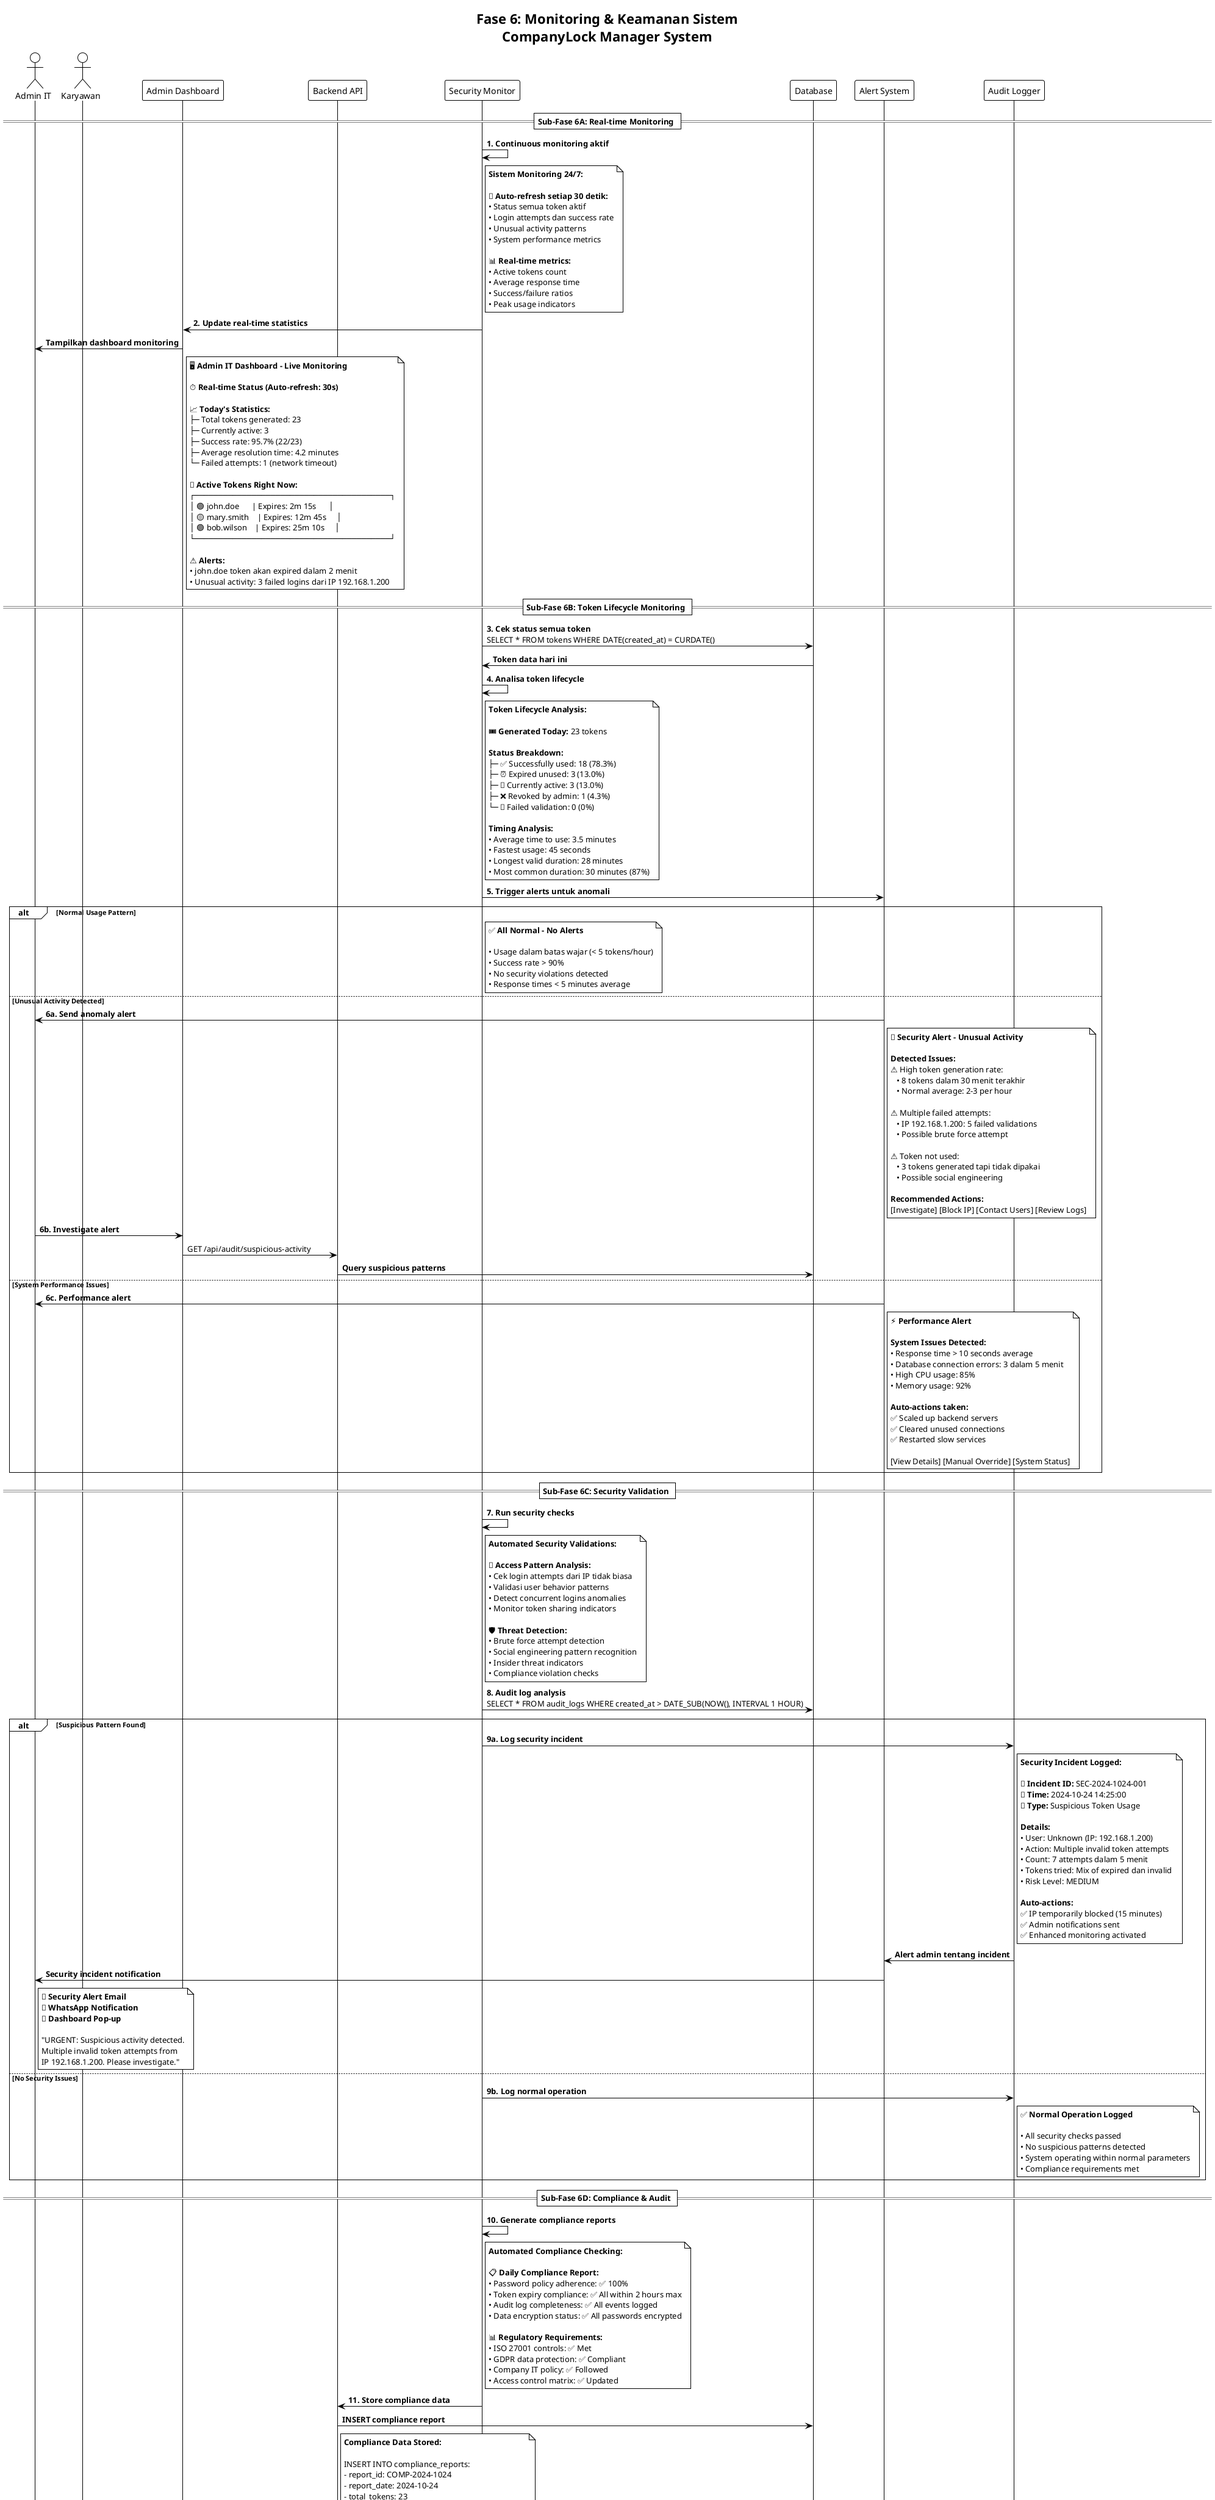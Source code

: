 @startuml Sequence_Fase6_MonitoringKeamanan
!theme plain

title Fase 6: Monitoring & Keamanan Sistem\nCompanyLock Manager System

actor "Admin IT" as Admin
actor "Karyawan" as Employee  
participant "Admin Dashboard" as Dashboard
participant "Backend API" as Backend
participant "Security Monitor" as Security
participant "Database" as DB
participant "Alert System" as Alerts
participant "Audit Logger" as AuditLog

== Sub-Fase 6A: Real-time Monitoring ==

Security -> Security : **1. Continuous monitoring aktif**
note right of Security
  **Sistem Monitoring 24/7:**
  
  🔄 **Auto-refresh setiap 30 detik:**
  • Status semua token aktif
  • Login attempts dan success rate
  • Unusual activity patterns
  • System performance metrics
  
  📊 **Real-time metrics:**
  • Active tokens count
  • Average response time  
  • Success/failure ratios
  • Peak usage indicators
end note

Security -> Dashboard : **2. Update real-time statistics**
Dashboard -> Admin : **Tampilkan dashboard monitoring**
note right of Dashboard
  🖥️ **Admin IT Dashboard - Live Monitoring**
  
  ⏱️ **Real-time Status (Auto-refresh: 30s)**
  
  📈 **Today's Statistics:**
  ├─ Total tokens generated: 23
  ├─ Currently active: 3  
  ├─ Success rate: 95.7% (22/23)
  ├─ Average resolution time: 4.2 minutes
  └─ Failed attempts: 1 (network timeout)
  
  🎯 **Active Tokens Right Now:**
  ┌─────────────────────────────────────────┐
  │ 🟢 john.doe      | Expires: 2m 15s      │
  │ 🟡 mary.smith    | Expires: 12m 45s     │  
  │ 🟢 bob.wilson    | Expires: 25m 10s     │
  └─────────────────────────────────────────┘
  
  ⚠️ **Alerts:** 
  • john.doe token akan expired dalam 2 menit
  • Unusual activity: 3 failed logins dari IP 192.168.1.200
end note

== Sub-Fase 6B: Token Lifecycle Monitoring ==

Security -> DB : **3. Cek status semua token**\nSELECT * FROM tokens WHERE DATE(created_at) = CURDATE()

DB -> Security : **Token data hari ini**

Security -> Security : **4. Analisa token lifecycle**
note right of Security
  **Token Lifecycle Analysis:**
  
  🎟️ **Generated Today:** 23 tokens
  
  **Status Breakdown:**
  ├─ ✅ Successfully used: 18 (78.3%)
  ├─ ⏰ Expired unused: 3 (13.0%)
  ├─ 🔄 Currently active: 3 (13.0%)
  ├─ ❌ Revoked by admin: 1 (4.3%)
  └─ 🚫 Failed validation: 0 (0%)
  
  **Timing Analysis:**
  • Average time to use: 3.5 minutes
  • Fastest usage: 45 seconds  
  • Longest valid duration: 28 minutes
  • Most common duration: 30 minutes (87%)
end note

Security -> Alerts : **5. Trigger alerts untuk anomali**

alt **Normal Usage Pattern**
    note right of Security
      ✅ **All Normal - No Alerts**
      
      • Usage dalam batas wajar (< 5 tokens/hour)
      • Success rate > 90%  
      • No security violations detected
      • Response times < 5 minutes average
    end note
    
else **Unusual Activity Detected**
    Alerts -> Admin : **6a. Send anomaly alert**
    note right of Alerts
      🚨 **Security Alert - Unusual Activity**
      
      **Detected Issues:**
      ⚠️ High token generation rate:
         • 8 tokens dalam 30 menit terakhir
         • Normal average: 2-3 per hour
      
      ⚠️ Multiple failed attempts:
         • IP 192.168.1.200: 5 failed validations
         • Possible brute force attempt
      
      ⚠️ Token not used:
         • 3 tokens generated tapi tidak dipakai
         • Possible social engineering
      
      **Recommended Actions:**
      [Investigate] [Block IP] [Contact Users] [Review Logs]
    end note
    
    Admin -> Dashboard : **6b. Investigate alert**
    Dashboard -> Backend : GET /api/audit/suspicious-activity
    Backend -> DB : **Query suspicious patterns**
    
else **System Performance Issues**  
    Alerts -> Admin : **6c. Performance alert**
    note right of Alerts
      ⚡ **Performance Alert**
      
      **System Issues Detected:**
      • Response time > 10 seconds average
      • Database connection errors: 3 dalam 5 menit
      • High CPU usage: 85%
      • Memory usage: 92%
      
      **Auto-actions taken:**
      ✅ Scaled up backend servers
      ✅ Cleared unused connections  
      ✅ Restarted slow services
      
      [View Details] [Manual Override] [System Status]
    end note
end

== Sub-Fase 6C: Security Validation ==

Security -> Security : **7. Run security checks**
note right of Security
  **Automated Security Validations:**
  
  🔐 **Access Pattern Analysis:**
  • Cek login attempts dari IP tidak biasa
  • Validasi user behavior patterns  
  • Detect concurrent logins anomalies
  • Monitor token sharing indicators
  
  🛡️ **Threat Detection:**
  • Brute force attempt detection
  • Social engineering pattern recognition
  • Insider threat indicators
  • Compliance violation checks
end note

Security -> DB : **8. Audit log analysis**\nSELECT * FROM audit_logs WHERE created_at > DATE_SUB(NOW(), INTERVAL 1 HOUR)

alt **Suspicious Pattern Found**
    Security -> AuditLog : **9a. Log security incident**
    note right of AuditLog
      **Security Incident Logged:**
      
      📝 **Incident ID:** SEC-2024-1024-001
      📅 **Time:** 2024-10-24 14:25:00
      🎯 **Type:** Suspicious Token Usage
      
      **Details:**
      • User: Unknown (IP: 192.168.1.200)
      • Action: Multiple invalid token attempts  
      • Count: 7 attempts dalam 5 menit
      • Tokens tried: Mix of expired dan invalid
      • Risk Level: MEDIUM
      
      **Auto-actions:**
      ✅ IP temporarily blocked (15 minutes)
      ✅ Admin notifications sent
      ✅ Enhanced monitoring activated
    end note
    
    AuditLog -> Alerts : **Alert admin tentang incident**
    Alerts -> Admin : **Security incident notification**
    note right of Admin
      📧 **Security Alert Email**
      📱 **WhatsApp Notification**  
      🔔 **Dashboard Pop-up**
      
      "URGENT: Suspicious activity detected.
      Multiple invalid token attempts from 
      IP 192.168.1.200. Please investigate."
    end note
    
else **No Security Issues**
    Security -> AuditLog : **9b. Log normal operation**
    note right of AuditLog
      ✅ **Normal Operation Logged**
      
      • All security checks passed
      • No suspicious patterns detected  
      • System operating within normal parameters
      • Compliance requirements met
    end note
end

== Sub-Fase 6D: Compliance & Audit ==

Security -> Security : **10. Generate compliance reports**
note right of Security
  **Automated Compliance Checking:**
  
  📋 **Daily Compliance Report:**
  • Password policy adherence: ✅ 100%
  • Token expiry compliance: ✅ All within 2 hours max
  • Audit log completeness: ✅ All events logged
  • Data encryption status: ✅ All passwords encrypted
  
  📊 **Regulatory Requirements:**
  • ISO 27001 controls: ✅ Met
  • GDPR data protection: ✅ Compliant  
  • Company IT policy: ✅ Followed
  • Access control matrix: ✅ Updated
end note

Security -> Backend : **11. Store compliance data**
Backend -> DB : **INSERT compliance report**
note right of Backend
  **Compliance Data Stored:**
  
  INSERT INTO compliance_reports:
  - report_id: COMP-2024-1024
  - report_date: 2024-10-24
  - total_tokens: 23
  - security_incidents: 1 (resolved)
  - policy_violations: 0
  - data_breaches: 0  
  - compliance_score: 98.5%
  - recommendations: ["Monitor IP 192.168.1.200"]
end note

== Sub-Fase 6E: Performance Analytics ==

Security -> Backend : **12. Analyze performance metrics**
Backend -> DB : **Query performance data**\nSELECT AVG(response_time), COUNT(*) FROM token_usage_logs WHERE DATE(created_at) = CURDATE()

DB -> Backend : **Performance statistics**
Backend -> Dashboard : **13. Update performance dashboard**
Dashboard -> Admin : **Show performance analytics**
note right of Dashboard
  📊 **Performance Analytics Dashboard**
  
  ⚡ **System Performance Today:**
  ├─ Average response time: 2.3 seconds ⬇️ (-0.5s)
  ├─ Peak concurrent users: 12 👥
  ├─ Database query time: 0.8s avg ⚡
  ├─ API success rate: 99.2% ✅
  └─ System uptime: 99.8% 🟢
  
  📈 **Trend Analysis (Last 7 Days):**
  • Token generation: +15% ⬆️
  • Success rate: Stable ~95% ➡️  
  • Response time: Improved -12% ⬇️
  • User satisfaction: 4.8/5 ⭐
  
  🎯 **Performance Targets:**
  • Response time: < 3s (✅ ACHIEVED: 2.3s)
  • Success rate: > 90% (✅ ACHIEVED: 95.7%)  
  • Uptime: > 99% (✅ ACHIEVED: 99.8%)
  
  **Recommendations:**
  💡 Consider increasing token duration to 45 min
  💡 Add more detailed error messages
  💡 Implement SMS backup for token delivery
end note

== Sub-Fase 6F: User Experience Monitoring ==

Security -> Backend : **14. Collect user feedback data**
Backend -> DB : **Query user satisfaction**

alt **Positive User Feedback**
    DB -> Backend : **High satisfaction scores**
    Backend -> Dashboard : **15a. Show positive metrics**
    note right of Dashboard
      😊 **User Satisfaction - Excellent**
      
      📊 **This Week's Feedback:**
      ⭐ Average rating: 4.8/5 (23 responses)
      
      **Positive Comments:**
      💬 "Sangat cepat, admin langsung respon!" - Finance Dept
      💬 "Sistemnya mudah dipake, ga ribet" - Marketing  
      💬 "Token langsung bisa dipake, thanks IT!" - HR
      
      **Top Appreciated Features:**
      ✅ Quick response time (87% mention)
      ✅ Easy-to-use interface (78% mention)
      ✅ Clear instructions (65% mention)
      
      **Suggestions for Improvement:**
      💡 "Kasih notif WhatsApp kalau token mau expired"
      💡 "Bisa extend token ga perlu generate baru?"
    end note
    
else **Mixed/Negative Feedback**
    DB -> Backend : **Lower satisfaction scores** 
    Backend -> Dashboard : **15b. Show concerning metrics**
    note right of Dashboard
      😐 **User Satisfaction - Needs Attention**
      
      ⚠️ **This Week's Issues:**
      📉 Average rating: 3.2/5 (18 responses)
      
      **Common Complaints:**
      ❌ "Token kedaluwarsa sebelum sempat dipake" (6x)
      ❌ "Susah copy paste token di HP" (4x)  
      ❌ "Admin lama respond pas urgent" (3x)
      ❌ "Password baru susah diingat" (2x)
      
      **Action Items Generated:**
      🔧 Extend default token duration 30→45 min
      📱 Improve mobile interface for token input
      ⚡ Set up auto-responder for after-hours  
      🎯 Add password complexity options
      
      [Address Issues] [Contact Users] [Update System]
    end note
end

== Sub-Fase 6G: Proactive System Maintenance ==

Security -> Security : **16. Schedule maintenance tasks**
note right of Security
  **Automated Maintenance (Daily 2 AM):**
  
  🧹 **Database Cleanup:**
  • Delete expired tokens > 7 days old
  • Archive audit logs > 90 days old  
  • Compress old compliance reports
  • Update user activity statistics
  
  🔄 **System Health Checks:**
  • Validate all services running
  • Check disk space and memory
  • Test backup systems integrity  
  • Verify SSL certificates validity
  
  📊 **Report Generation:**
  • Daily usage summary
  • Weekly trend analysis
  • Monthly compliance report
  • Quarterly security assessment
end note

Security -> Alerts : **17. Maintenance notifications**
alt **Maintenance Required**
    Alerts -> Admin : **18a. Maintenance alert**
    note right of Alerts
      🔧 **Scheduled Maintenance Alert**
      
      **Tomorrow 2:00 AM - 2:30 AM:**
      
      **Planned Activities:**
      ✅ Database optimization and cleanup
      ✅ Security patches application  
      ✅ Performance monitoring calibration
      ✅ Backup integrity verification
      
      **Expected Impact:**
      • System will be offline: 15-20 minutes
      • No token generation during maintenance
      • All data will be preserved
      
      **Preparation Needed:**
      💡 Notify users about maintenance window
      💡 Generate extra tokens before 1:45 AM
      💡 Have emergency contact ready
      
      [Approve] [Reschedule] [More Details]
    end note
    
else **System Healthy**
    Alerts -> Admin : **18b. All systems normal**  
    note right of Alerts
      ✅ **System Status: All Green**
      
      • No maintenance required
      • All systems operating optimally  
      • Performance within target ranges
      • Security posture excellent
      
      **Next Review:** Tomorrow 2:00 AM
    end note
end

== Continuous Improvement Loop ==

note over Admin, AuditLog
  **Continuous Improvement Process:**
  
  🔄 **Weekly Reviews:**
  • Analyze user feedback and pain points
  • Review security incidents and resolutions
  • Assess performance trends and bottlenecks
  • Update procedures based on learnings
  
  📈 **Monthly Optimization:**
  • Fine-tune monitoring thresholds
  • Update security rules and patterns  
  • Optimize database queries and indexes
  • Enhance user experience based on feedback
  
  🎯 **Quarterly Strategic Reviews:**
  • Evaluate system architecture improvements
  • Plan new features and capabilities
  • Assess compliance with evolving regulations
  • Budget planning for system upgrades
  
  💡 **Innovation Pipeline:**
  • AI-powered anomaly detection
  • Biometric authentication integration
  • Mobile app development
  • Advanced analytics and reporting
end note

@enduml